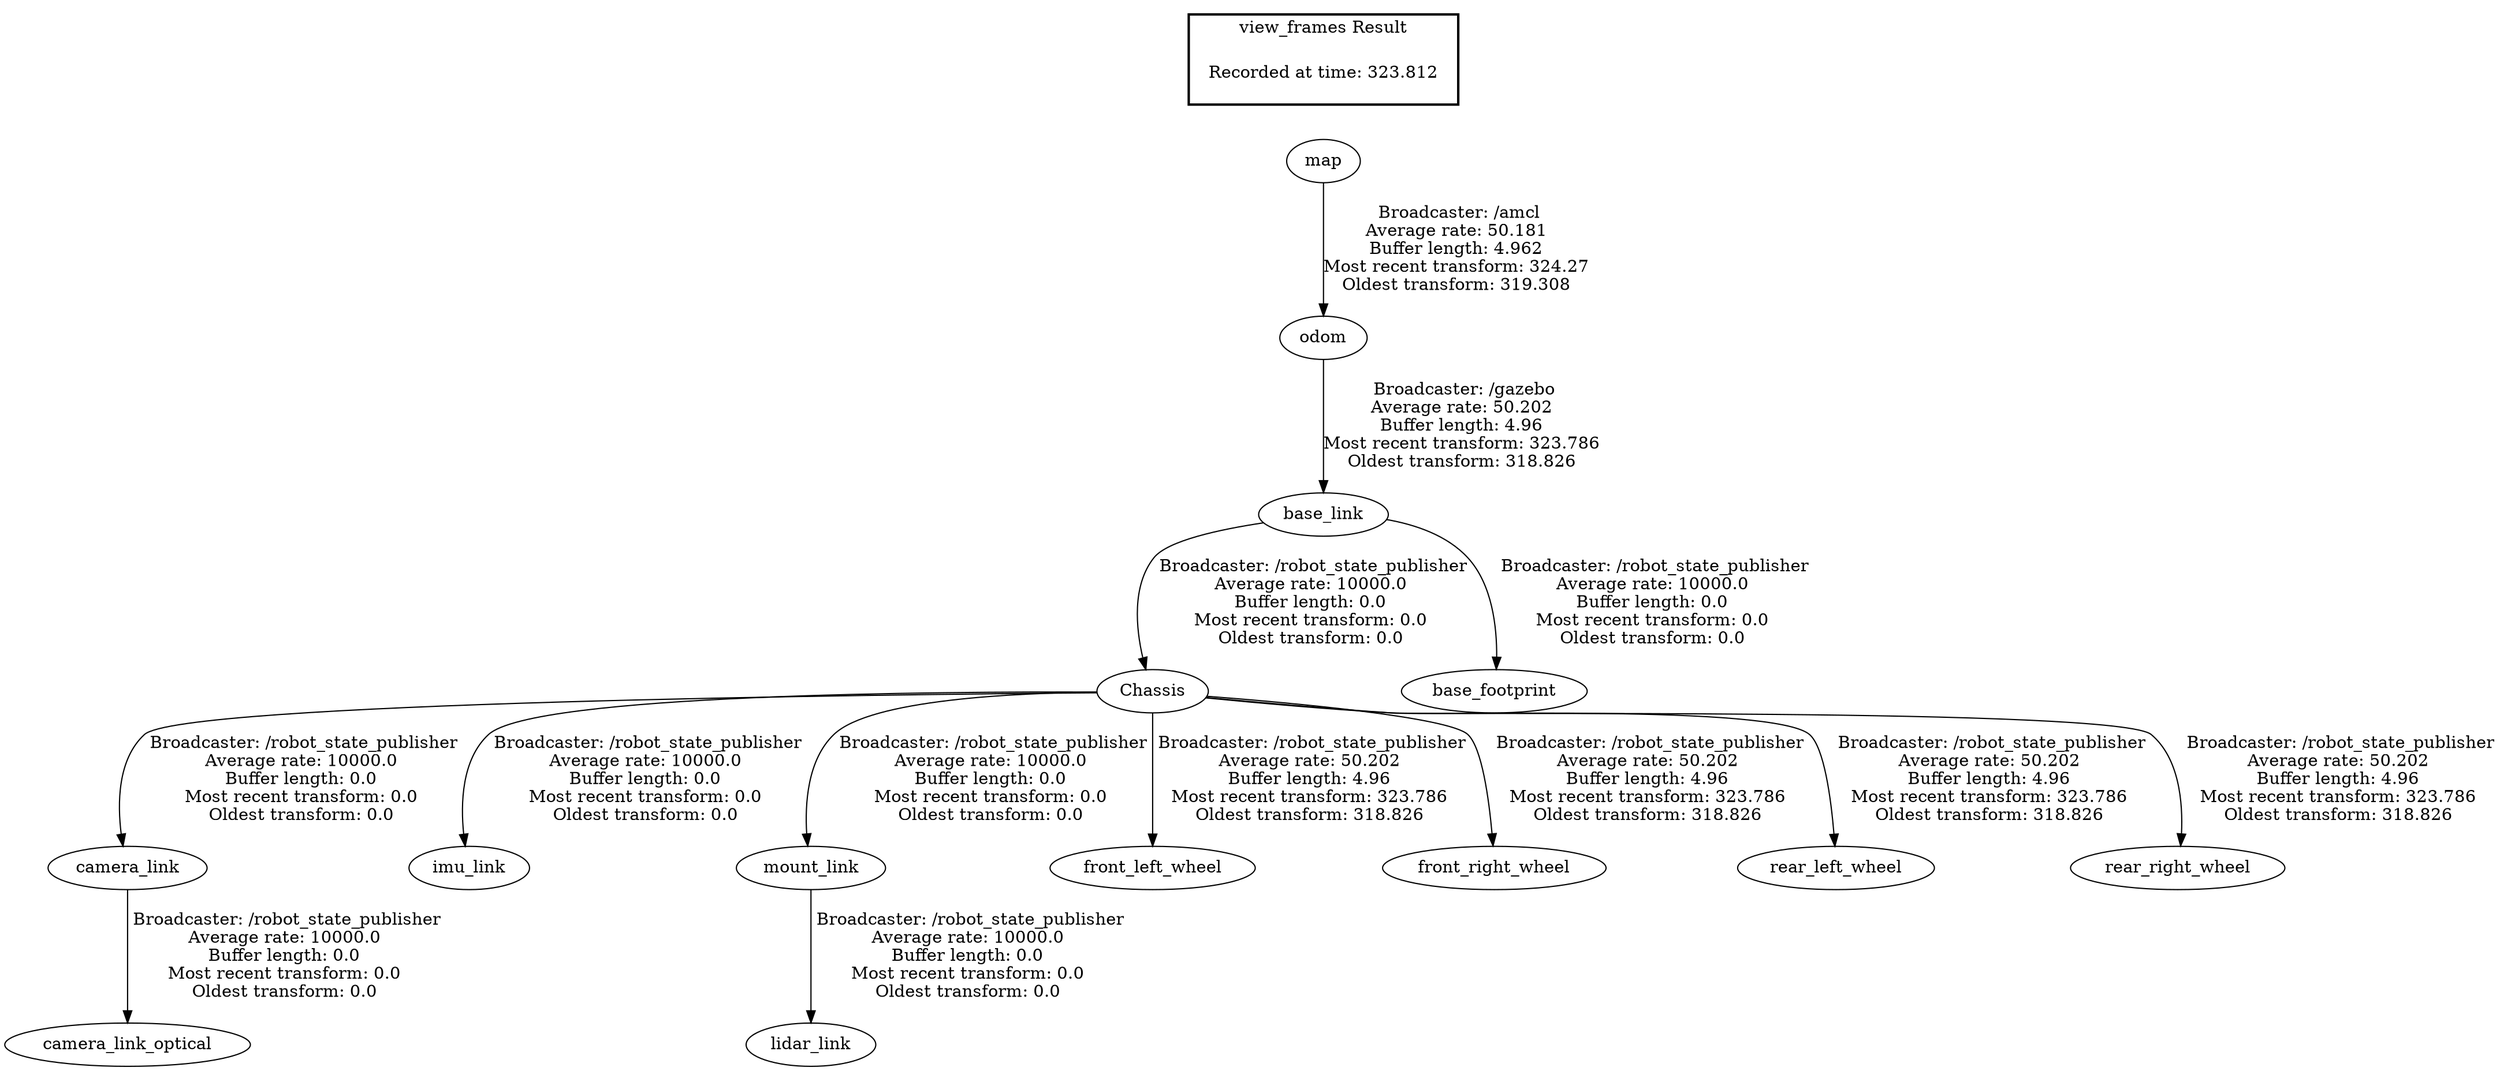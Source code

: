 digraph G {
"base_link" -> "Chassis"[label=" Broadcaster: /robot_state_publisher\nAverage rate: 10000.0\nBuffer length: 0.0\nMost recent transform: 0.0\nOldest transform: 0.0\n"];
"odom" -> "base_link"[label=" Broadcaster: /gazebo\nAverage rate: 50.202\nBuffer length: 4.96\nMost recent transform: 323.786\nOldest transform: 318.826\n"];
"base_link" -> "base_footprint"[label=" Broadcaster: /robot_state_publisher\nAverage rate: 10000.0\nBuffer length: 0.0\nMost recent transform: 0.0\nOldest transform: 0.0\n"];
"Chassis" -> "camera_link"[label=" Broadcaster: /robot_state_publisher\nAverage rate: 10000.0\nBuffer length: 0.0\nMost recent transform: 0.0\nOldest transform: 0.0\n"];
"camera_link" -> "camera_link_optical"[label=" Broadcaster: /robot_state_publisher\nAverage rate: 10000.0\nBuffer length: 0.0\nMost recent transform: 0.0\nOldest transform: 0.0\n"];
"Chassis" -> "imu_link"[label=" Broadcaster: /robot_state_publisher\nAverage rate: 10000.0\nBuffer length: 0.0\nMost recent transform: 0.0\nOldest transform: 0.0\n"];
"mount_link" -> "lidar_link"[label=" Broadcaster: /robot_state_publisher\nAverage rate: 10000.0\nBuffer length: 0.0\nMost recent transform: 0.0\nOldest transform: 0.0\n"];
"Chassis" -> "mount_link"[label=" Broadcaster: /robot_state_publisher\nAverage rate: 10000.0\nBuffer length: 0.0\nMost recent transform: 0.0\nOldest transform: 0.0\n"];
"map" -> "odom"[label=" Broadcaster: /amcl\nAverage rate: 50.181\nBuffer length: 4.962\nMost recent transform: 324.27\nOldest transform: 319.308\n"];
"Chassis" -> "front_left_wheel"[label=" Broadcaster: /robot_state_publisher\nAverage rate: 50.202\nBuffer length: 4.96\nMost recent transform: 323.786\nOldest transform: 318.826\n"];
"Chassis" -> "front_right_wheel"[label=" Broadcaster: /robot_state_publisher\nAverage rate: 50.202\nBuffer length: 4.96\nMost recent transform: 323.786\nOldest transform: 318.826\n"];
"Chassis" -> "rear_left_wheel"[label=" Broadcaster: /robot_state_publisher\nAverage rate: 50.202\nBuffer length: 4.96\nMost recent transform: 323.786\nOldest transform: 318.826\n"];
"Chassis" -> "rear_right_wheel"[label=" Broadcaster: /robot_state_publisher\nAverage rate: 50.202\nBuffer length: 4.96\nMost recent transform: 323.786\nOldest transform: 318.826\n"];
edge [style=invis];
 subgraph cluster_legend { style=bold; color=black; label ="view_frames Result";
"Recorded at time: 323.812"[ shape=plaintext ] ;
}->"map";
}